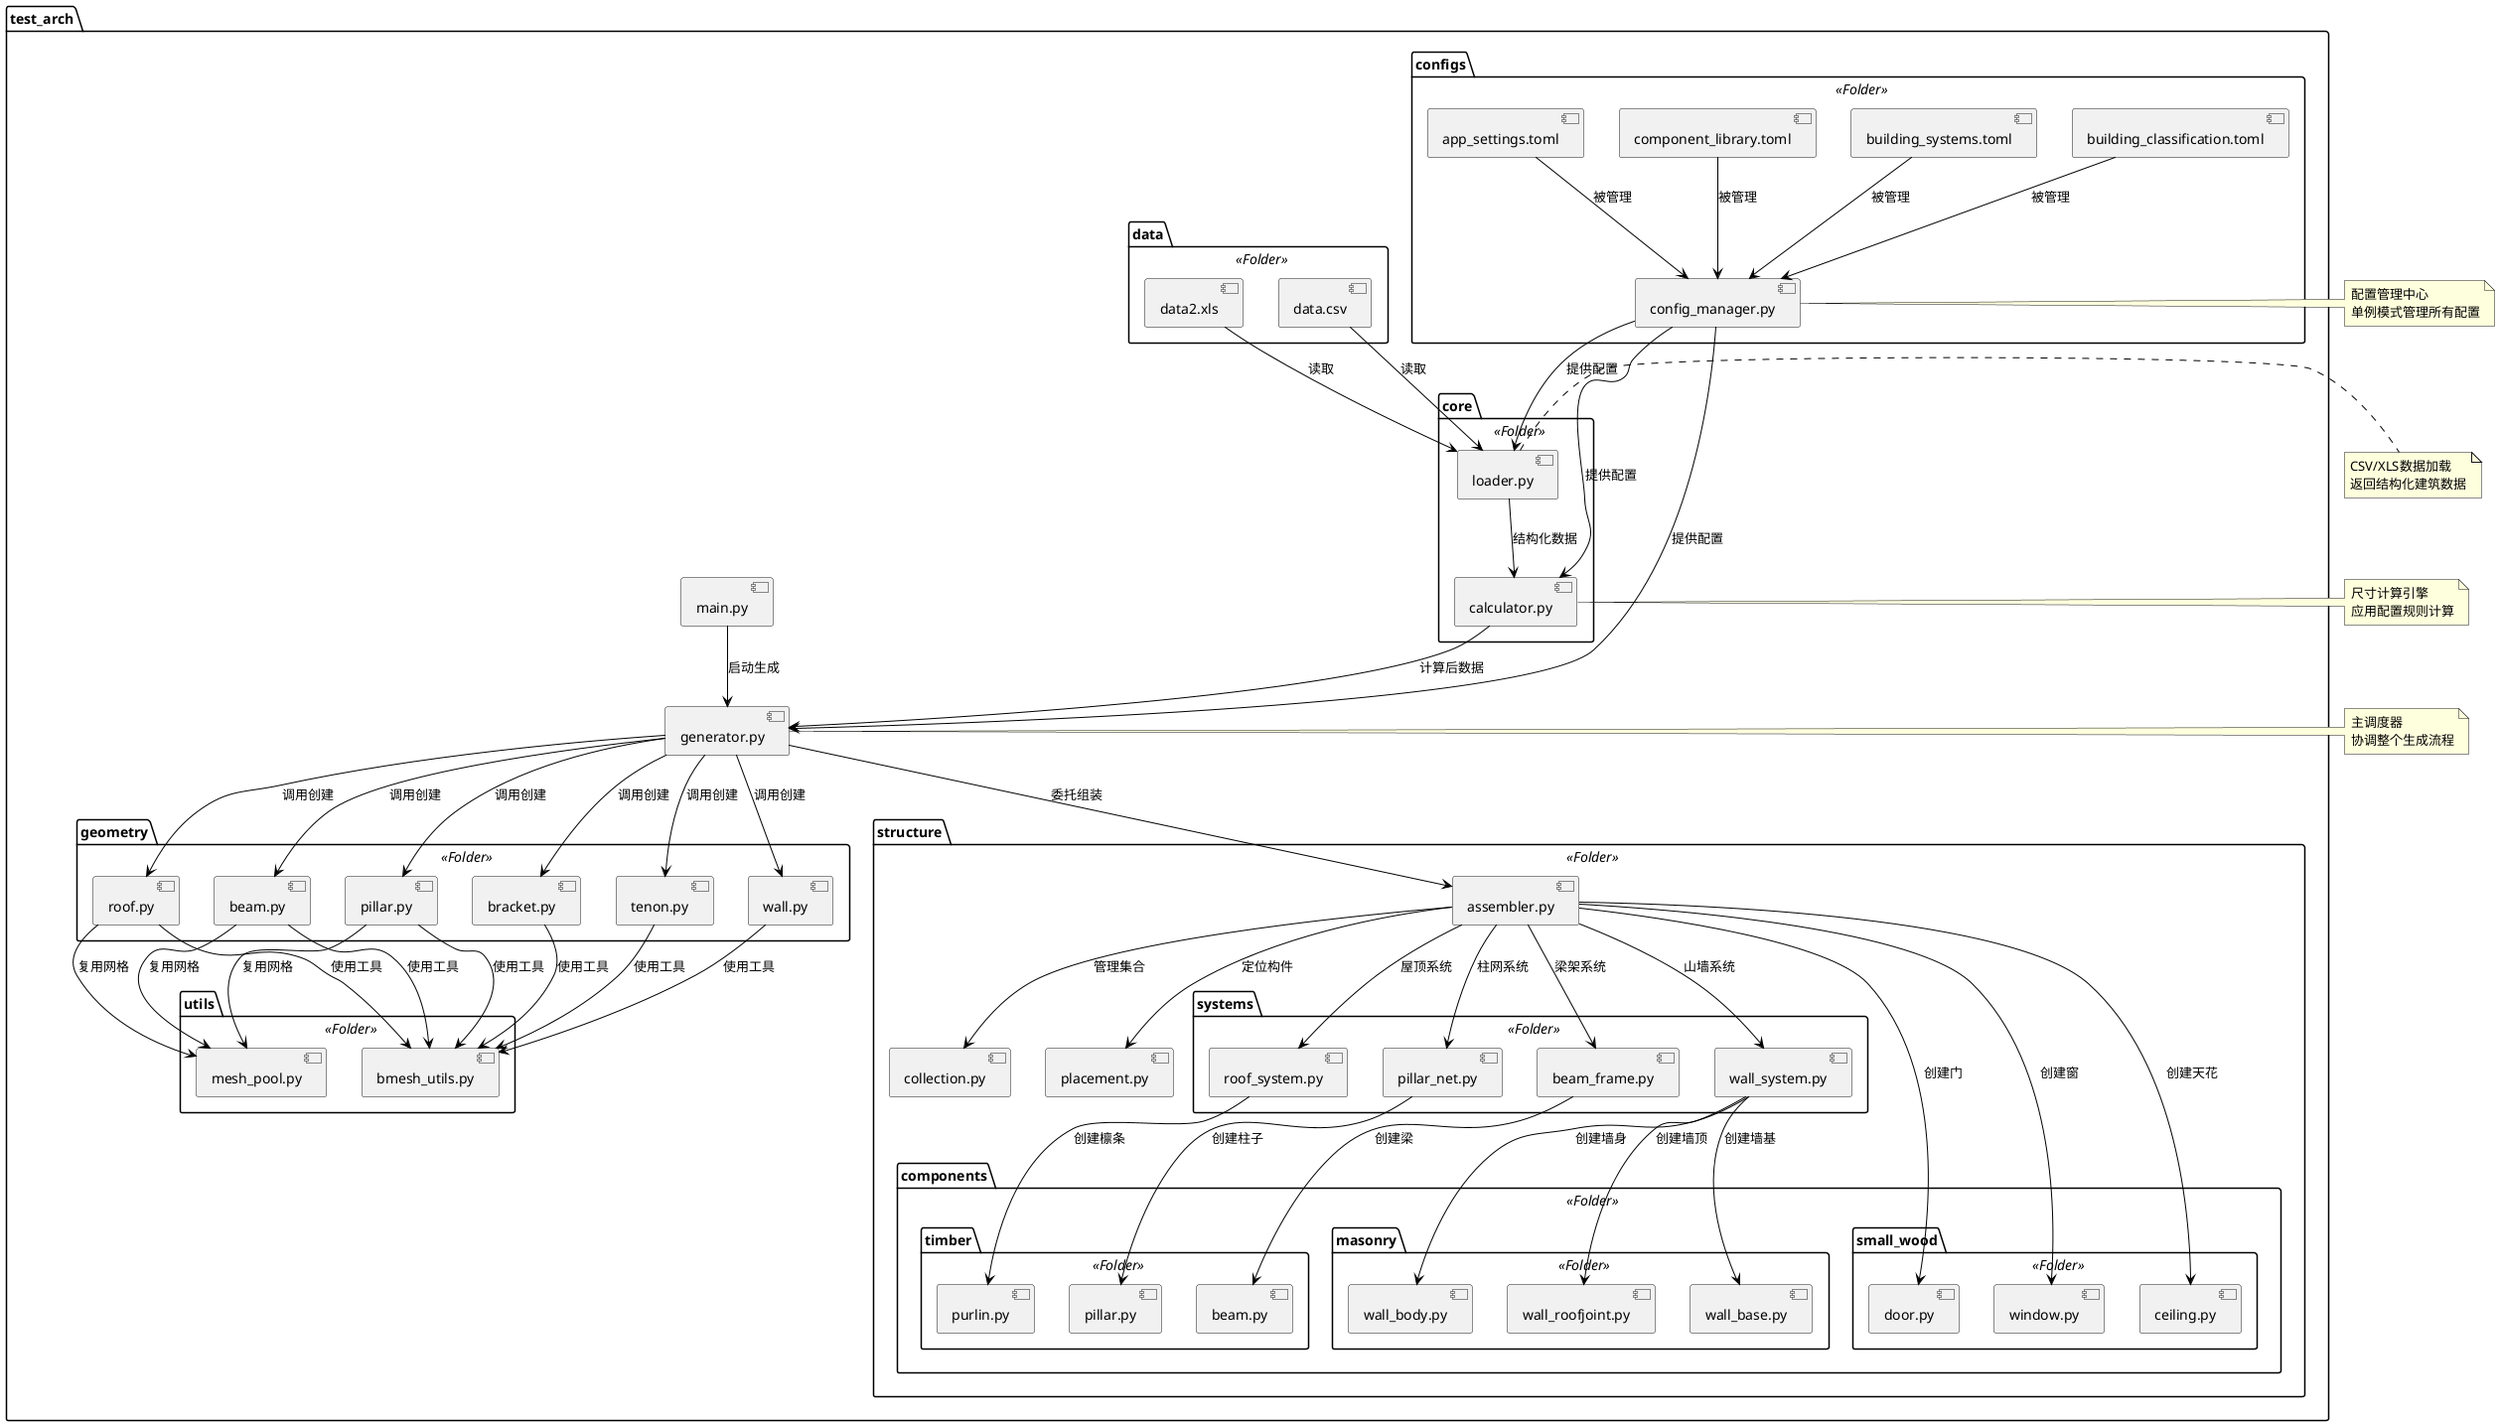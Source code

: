 @startuml TestArchitecture

!define RECTANGLE class
skinparam class {
    BackgroundColor White
    BorderColor Black
    ArrowColor Black
    FontSize 13
}

package "test_arch" {
  
  package "configs" <<Folder>> {
    [config_manager.py] as ConfigManager
    [building_classification.toml] as ClassificationConfig
    [building_systems.toml] as SystemsConfig  
    [component_library.toml] as LibraryConfig
    [app_settings.toml] as SettingsConfig
  }
  
  package "data" <<Folder>> {
    [data.csv] as CSVData
    [data2.xls] as XLSData
  }
  
  package "core" <<Folder>> {
    [loader.py] as DataLoader
    [calculator.py] as Calculator
  }
  
  package "geometry" <<Folder>> {
    [pillar.py] as PillarGeometry
    [beam.py] as BeamGeometry
    [roof.py] as RoofGeometry
    [bracket.py] as BracketGeometry
    [tenon.py] as TenonGeometry
    [wall.py] as WallGeometry
  }
  
  package "structure" <<Folder>> {
    
    package "systems" <<Folder>> {
      [pillar_net.py] as PillarSystem
      [beam_frame.py] as BeamSystem
      [roof_system.py] as RoofSystem
      [wall_system.py] as WallSystem
    }
    
    package "components" <<Folder>> {
      
      package "timber" <<Folder>> {
        [pillar.py] as PillarComponent
        [beam.py] as BeamComponent
        [purlin.py] as PurlinComponent
      }
      
      package "small_wood" <<Folder>> {
        [door.py] as DoorComponent
        [window.py] as WindowComponent
        [ceiling.py] as CeilingComponent
      }
      
      package "masonry" <<Folder>> {
        [wall_base.py] as WallBase
        [wall_body.py] as WallBody
        [wall_roofjoint.py] as WallRoofJoint
      }
    }
    
    [collection.py] as CollectionManager
    [placement.py] as PlacementEngine
    [assembler.py] as BuildingAssembler
  }
  
  package "utils" <<Folder>> {
    [bmesh_utils.py] as BMeshUtils
    [mesh_pool.py] as MeshPool
  }
  
  [generator.py] as MainGenerator
  [main.py] as MainEntry
}

' 数据流关系
CSVData --> DataLoader : 读取
XLSData --> DataLoader : 读取

ConfigManager --> DataLoader : 提供配置
ConfigManager --> Calculator : 提供配置
ConfigManager --> MainGenerator : 提供配置

DataLoader --> Calculator : 结构化数据
Calculator --> MainGenerator : 计算后数据

' 配置依赖关系
ClassificationConfig --> ConfigManager : 被管理
SystemsConfig --> ConfigManager : 被管理  
LibraryConfig --> ConfigManager : 被管理
SettingsConfig --> ConfigManager : 被管理

' 几何生成关系
MainGenerator --> PillarGeometry : 调用创建
MainGenerator --> BeamGeometry : 调用创建
MainGenerator --> RoofGeometry : 调用创建
MainGenerator --> BracketGeometry : 调用创建
MainGenerator --> TenonGeometry : 调用创建
MainGenerator --> WallGeometry : 调用创建

' 结构组装关系
MainGenerator --> BuildingAssembler : 委托组装
BuildingAssembler --> CollectionManager : 管理集合
BuildingAssembler --> PlacementEngine : 定位构件
BuildingAssembler --> PillarSystem : 柱网系统
BuildingAssembler --> BeamSystem : 梁架系统  
BuildingAssembler --> RoofSystem : 屋顶系统
BuildingAssembler --> WallSystem : 山墙系统

' 构件创建关系
PillarSystem --> PillarComponent : 创建柱子
BeamSystem --> BeamComponent : 创建梁
RoofSystem --> PurlinComponent : 创建檩条
WallSystem --> WallBase : 创建墙基
WallSystem --> WallBody : 创建墙身
WallSystem --> WallRoofJoint : 创建墙顶

' 装饰构件关系
BuildingAssembler --> DoorComponent : 创建门
BuildingAssembler --> WindowComponent : 创建窗
BuildingAssembler --> CeilingComponent : 创建天花

' 工具依赖关系
PillarGeometry --> BMeshUtils : 使用工具
BeamGeometry --> BMeshUtils : 使用工具
RoofGeometry --> BMeshUtils : 使用工具
BracketGeometry --> BMeshUtils : 使用工具
TenonGeometry --> BMeshUtils : 使用工具
WallGeometry --> BMeshUtils : 使用工具

PillarGeometry --> MeshPool : 复用网格
BeamGeometry --> MeshPool : 复用网格
RoofGeometry --> MeshPool : 复用网格

' 程序入口
MainEntry --> MainGenerator : 启动生成

' 样式定义
note right of ConfigManager
  配置管理中心
  单例模式管理所有配置
end note

note right of DataLoader
  CSV/XLS数据加载
  返回结构化建筑数据
end note

note right of Calculator
  尺寸计算引擎
  应用配置规则计算
end note

note right of MainGenerator
  主调度器
  协调整个生成流程
end note

@enduml